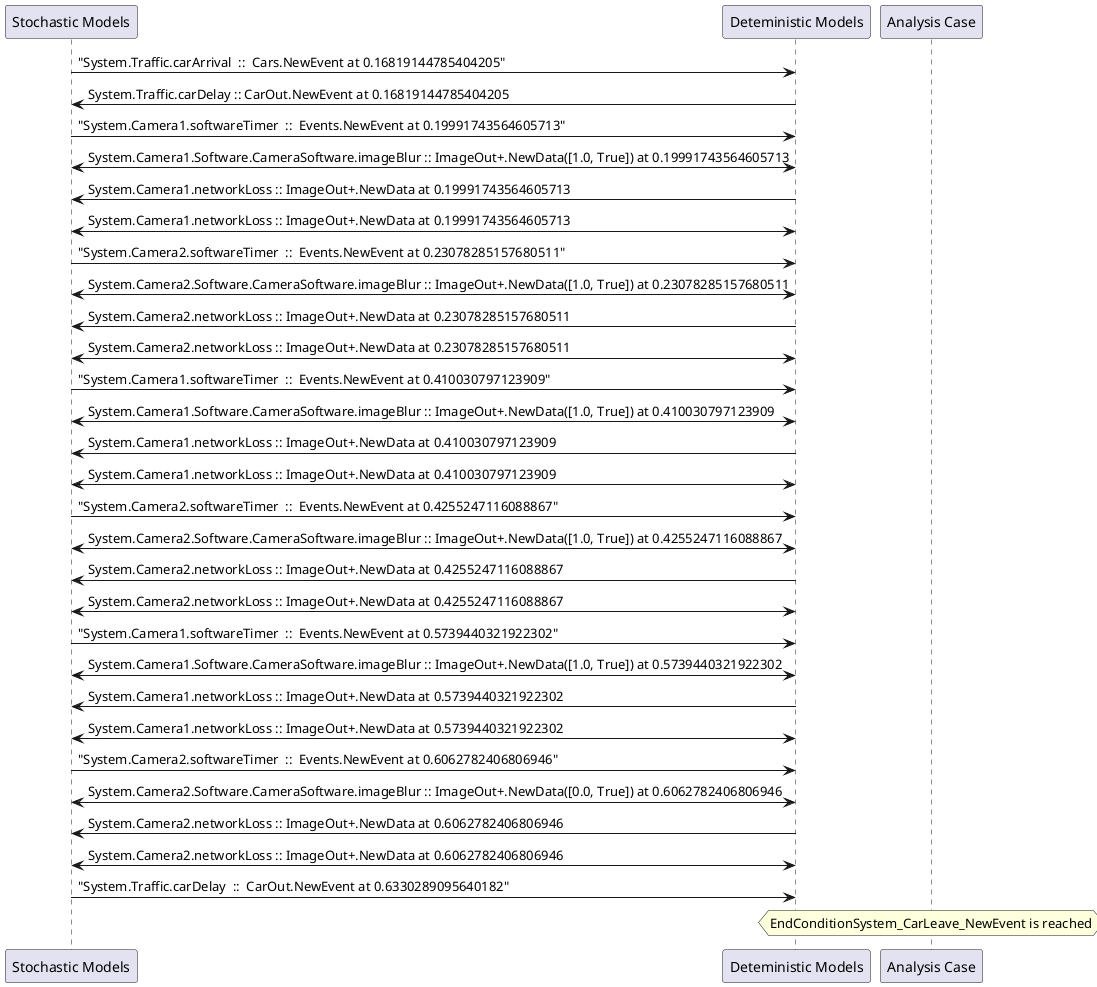 
	@startuml
	participant "Stochastic Models" as stochmodel
	participant "Deteministic Models" as detmodel
	participant "Analysis Case" as analysis
	{15031_stop} stochmodel -> detmodel : "System.Traffic.carArrival  ::  Cars.NewEvent at 0.16819144785404205"
{15045_start} detmodel -> stochmodel : System.Traffic.carDelay :: CarOut.NewEvent at 0.16819144785404205
{15000_stop} stochmodel -> detmodel : "System.Camera1.softwareTimer  ::  Events.NewEvent at 0.19991743564605713"
detmodel <-> stochmodel : System.Camera1.Software.CameraSoftware.imageBlur :: ImageOut+.NewData([1.0, True]) at 0.19991743564605713
detmodel -> stochmodel : System.Camera1.networkLoss :: ImageOut+.NewData at 0.19991743564605713
detmodel <-> stochmodel : System.Camera1.networkLoss :: ImageOut+.NewData at 0.19991743564605713
{15016_stop} stochmodel -> detmodel : "System.Camera2.softwareTimer  ::  Events.NewEvent at 0.23078285157680511"
detmodel <-> stochmodel : System.Camera2.Software.CameraSoftware.imageBlur :: ImageOut+.NewData([1.0, True]) at 0.23078285157680511
detmodel -> stochmodel : System.Camera2.networkLoss :: ImageOut+.NewData at 0.23078285157680511
detmodel <-> stochmodel : System.Camera2.networkLoss :: ImageOut+.NewData at 0.23078285157680511
{15001_stop} stochmodel -> detmodel : "System.Camera1.softwareTimer  ::  Events.NewEvent at 0.410030797123909"
detmodel <-> stochmodel : System.Camera1.Software.CameraSoftware.imageBlur :: ImageOut+.NewData([1.0, True]) at 0.410030797123909
detmodel -> stochmodel : System.Camera1.networkLoss :: ImageOut+.NewData at 0.410030797123909
detmodel <-> stochmodel : System.Camera1.networkLoss :: ImageOut+.NewData at 0.410030797123909
{15017_stop} stochmodel -> detmodel : "System.Camera2.softwareTimer  ::  Events.NewEvent at 0.4255247116088867"
detmodel <-> stochmodel : System.Camera2.Software.CameraSoftware.imageBlur :: ImageOut+.NewData([1.0, True]) at 0.4255247116088867
detmodel -> stochmodel : System.Camera2.networkLoss :: ImageOut+.NewData at 0.4255247116088867
detmodel <-> stochmodel : System.Camera2.networkLoss :: ImageOut+.NewData at 0.4255247116088867
{15002_stop} stochmodel -> detmodel : "System.Camera1.softwareTimer  ::  Events.NewEvent at 0.5739440321922302"
detmodel <-> stochmodel : System.Camera1.Software.CameraSoftware.imageBlur :: ImageOut+.NewData([1.0, True]) at 0.5739440321922302
detmodel -> stochmodel : System.Camera1.networkLoss :: ImageOut+.NewData at 0.5739440321922302
detmodel <-> stochmodel : System.Camera1.networkLoss :: ImageOut+.NewData at 0.5739440321922302
{15018_stop} stochmodel -> detmodel : "System.Camera2.softwareTimer  ::  Events.NewEvent at 0.6062782406806946"
detmodel <-> stochmodel : System.Camera2.Software.CameraSoftware.imageBlur :: ImageOut+.NewData([0.0, True]) at 0.6062782406806946
detmodel -> stochmodel : System.Camera2.networkLoss :: ImageOut+.NewData at 0.6062782406806946
detmodel <-> stochmodel : System.Camera2.networkLoss :: ImageOut+.NewData at 0.6062782406806946
{15045_stop} stochmodel -> detmodel : "System.Traffic.carDelay  ::  CarOut.NewEvent at 0.6330289095640182"
{15045_start} <-> {15045_stop} : delay
hnote over analysis 
EndConditionSystem_CarLeave_NewEvent is reached
endnote
@enduml